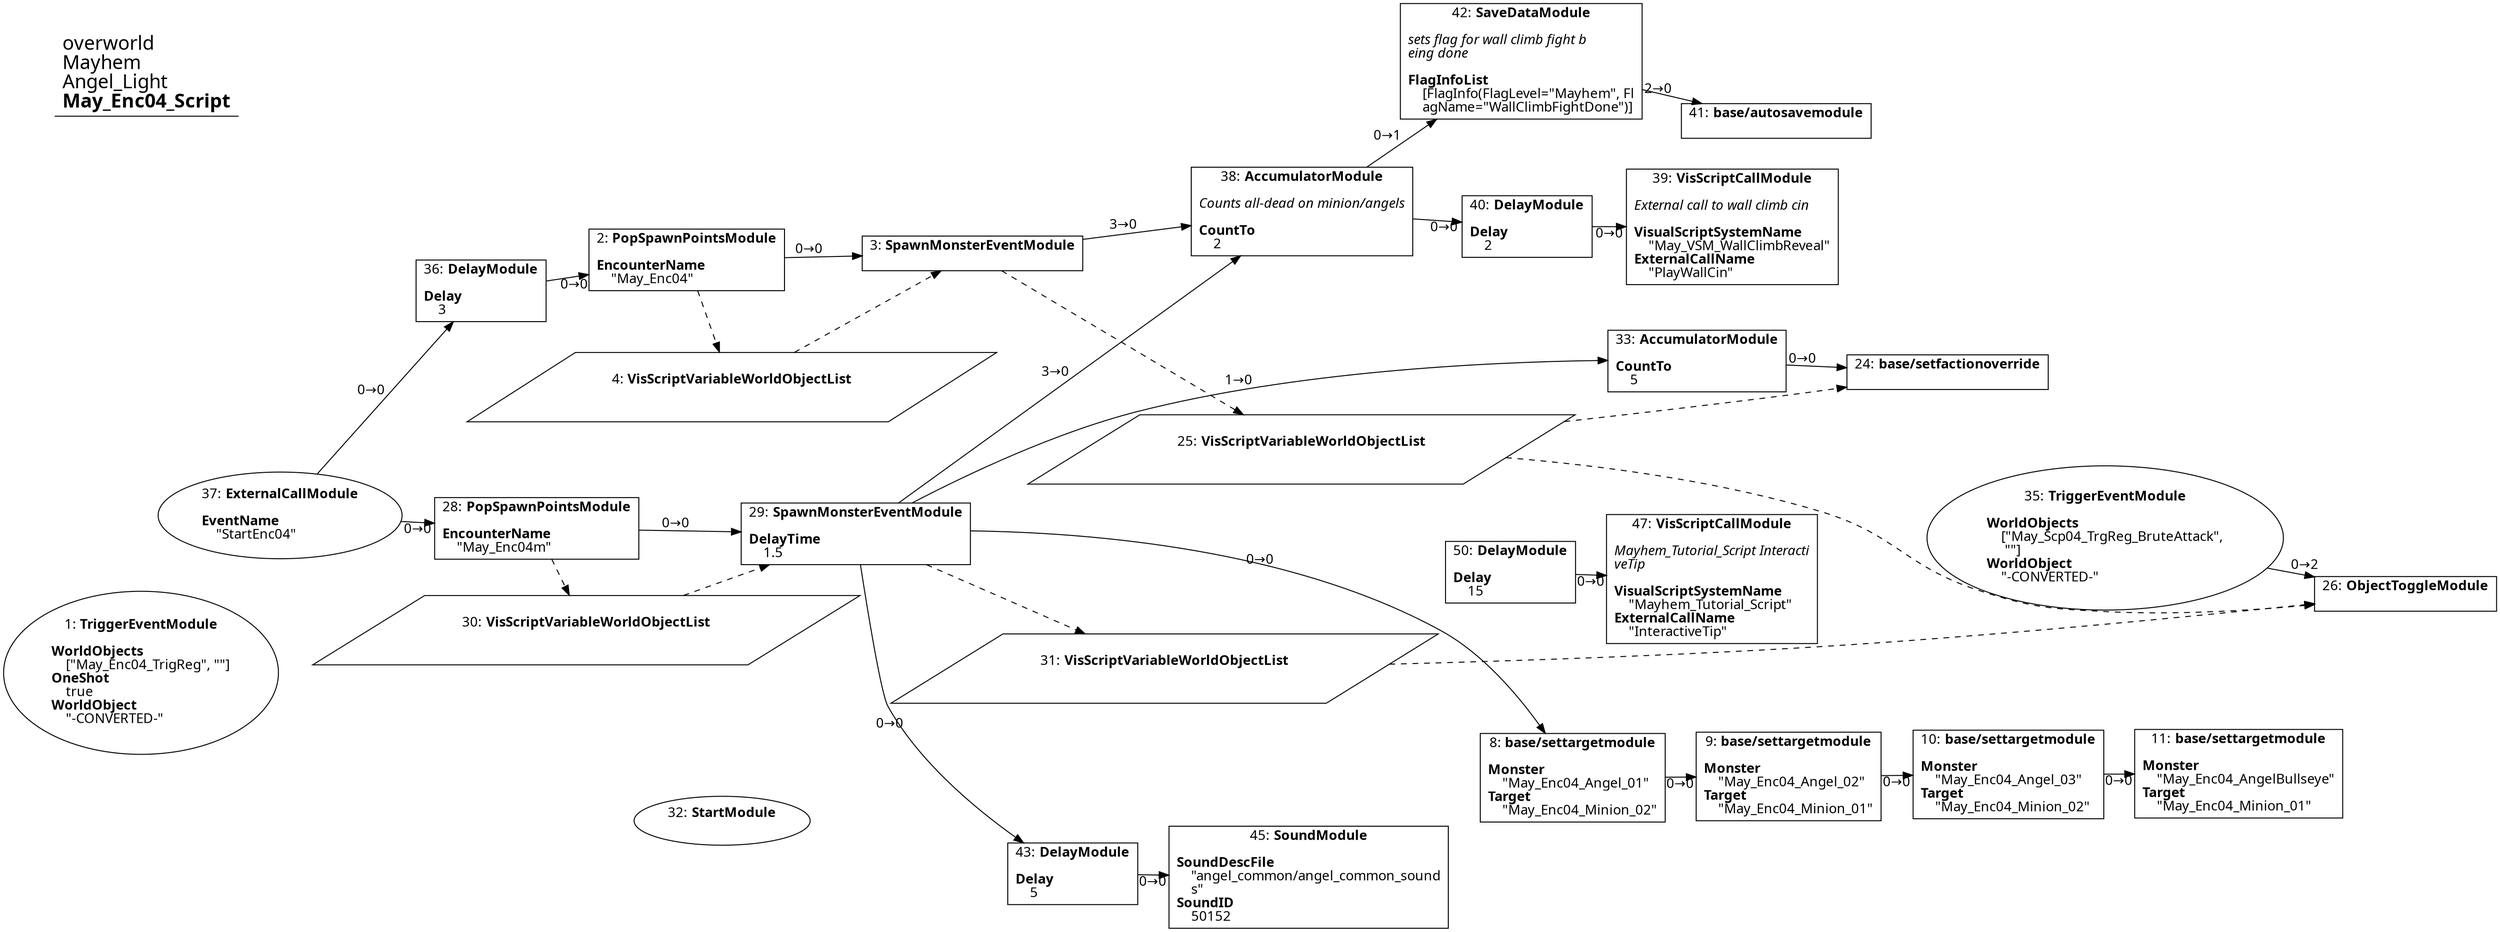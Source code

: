 digraph {
    layout = fdp;
    overlap = prism;
    sep = "+16";
    splines = spline;

    node [ shape = box ];

    graph [ fontname = "Segoe UI" ];
    node [ fontname = "Segoe UI" ];
    edge [ fontname = "Segoe UI" ];

    1 [ label = <1: <b>TriggerEventModule</b><br/><br/><b>WorldObjects</b><br align="left"/>    [&quot;May_Enc04_TrigReg&quot;, &quot;&quot;]<br align="left"/><b>OneShot</b><br align="left"/>    true<br align="left"/><b>WorldObject</b><br align="left"/>    &quot;-CONVERTED-&quot;<br align="left"/>> ];
    1 [ shape = oval ]
    1 [ pos = "-0.62700003,-0.38500002!" ];

    2 [ label = <2: <b>PopSpawnPointsModule</b><br/><br/><b>EncounterName</b><br align="left"/>    &quot;May_Enc04&quot;<br align="left"/>> ];
    2 [ pos = "0.054,0.13800001!" ];
    2 -> 3 [ label = "0→0" ];
    2 -> 4 [ style = dashed ];

    3 [ label = <3: <b>SpawnMonsterEventModule</b><br/><br/>> ];
    3 [ pos = "0.326,0.15100001!" ];
    3 -> 38 [ label = "3→0" ];
    4 -> 3 [ style = dashed ];
    3 -> 25 [ style = dashed ];

    4 [ label = <4: <b>VisScriptVariableWorldObjectList</b><br/><br/>> ];
    4 [ shape = parallelogram ]
    4 [ pos = "0.066,0.008!" ];

    8 [ label = <8: <b>base/settargetmodule</b><br/><br/><b>Monster</b><br align="left"/>    &quot;May_Enc04_Angel_01&quot;<br align="left"/><b>Target</b><br align="left"/>    &quot;May_Enc04_Minion_02&quot;<br align="left"/>> ];
    8 [ pos = "1.113,-0.521!" ];
    8 -> 9 [ label = "0→0" ];

    9 [ label = <9: <b>base/settargetmodule</b><br/><br/><b>Monster</b><br align="left"/>    &quot;May_Enc04_Angel_02&quot;<br align="left"/><b>Target</b><br align="left"/>    &quot;May_Enc04_Minion_01&quot;<br align="left"/>> ];
    9 [ pos = "1.3470001,-0.51900005!" ];
    9 -> 10 [ label = "0→0" ];

    10 [ label = <10: <b>base/settargetmodule</b><br/><br/><b>Monster</b><br align="left"/>    &quot;May_Enc04_Angel_03&quot;<br align="left"/><b>Target</b><br align="left"/>    &quot;May_Enc04_Minion_02&quot;<br align="left"/>> ];
    10 [ pos = "1.5790001,-0.51900005!" ];
    10 -> 11 [ label = "0→0" ];

    11 [ label = <11: <b>base/settargetmodule</b><br/><br/><b>Monster</b><br align="left"/>    &quot;May_Enc04_AngelBullseye&quot;<br align="left"/><b>Target</b><br align="left"/>    &quot;May_Enc04_Minion_01&quot;<br align="left"/>> ];
    11 [ pos = "1.8100001,-0.52000004!" ];

    24 [ label = <24: <b>base/setfactionoverride</b><br/><br/>> ];
    24 [ pos = "1.5170001,0.002!" ];
    25 -> 24 [ style = dashed ];

    25 [ label = <25: <b>VisScriptVariableWorldObjectList</b><br/><br/>> ];
    25 [ shape = parallelogram ]
    25 [ pos = "0.569,-0.117000006!" ];

    26 [ label = <26: <b>ObjectToggleModule</b><br/><br/>> ];
    26 [ pos = "2.108,-0.27600002!" ];
    25 -> 26 [ style = dashed ];
    31 -> 26 [ style = dashed ];

    28 [ label = <28: <b>PopSpawnPointsModule</b><br/><br/><b>EncounterName</b><br align="left"/>    &quot;May_Enc04m&quot;<br align="left"/>> ];
    28 [ pos = "-0.060000002,-0.19100001!" ];
    28 -> 29 [ label = "0→0" ];
    28 -> 30 [ style = dashed ];

    29 [ label = <29: <b>SpawnMonsterEventModule</b><br/><br/><b>DelayTime</b><br align="left"/>    1.5<br align="left"/>> ];
    29 [ pos = "0.19100001,-0.193!" ];
    29 -> 33 [ label = "1→0" ];
    29 -> 8 [ label = "0→0" ];
    29 -> 38 [ label = "3→0" ];
    29 -> 43 [ label = "0→0" ];
    30 -> 29 [ style = dashed ];
    29 -> 31 [ style = dashed ];

    30 [ label = <30: <b>VisScriptVariableWorldObjectList</b><br/><br/>> ];
    30 [ shape = parallelogram ]
    30 [ pos = "-0.048,-0.323!" ];

    31 [ label = <31: <b>VisScriptVariableWorldObjectList</b><br/><br/>> ];
    31 [ shape = parallelogram ]
    31 [ pos = "0.48600003,-0.35900003!" ];

    32 [ label = <32: <b>StartModule</b><br/><br/>> ];
    32 [ shape = oval ]
    32 [ pos = "0.063,-0.568!" ];

    33 [ label = <33: <b>AccumulatorModule</b><br/><br/><b>CountTo</b><br align="left"/>    5<br align="left"/>> ];
    33 [ pos = "1.128,0.002!" ];
    33 -> 24 [ label = "0→0" ];

    35 [ label = <35: <b>TriggerEventModule</b><br/><br/><b>WorldObjects</b><br align="left"/>    [&quot;May_Scp04_TrgReg_BruteAttack&quot;,<br align="left"/>     &quot;&quot;]<br align="left"/><b>WorldObject</b><br align="left"/>    &quot;-CONVERTED-&quot;<br align="left"/>> ];
    35 [ shape = oval ]
    35 [ pos = "1.7780001,-0.21400002!" ];
    35 -> 26 [ label = "0→2" ];

    36 [ label = <36: <b>DelayModule</b><br/><br/><b>Delay</b><br align="left"/>    3<br align="left"/>> ];
    36 [ pos = "-0.16700001,0.098000005!" ];
    36 -> 2 [ label = "0→0" ];

    37 [ label = <37: <b>ExternalCallModule</b><br/><br/><b>EventName</b><br align="left"/>    &quot;StartEnc04&quot;<br align="left"/>> ];
    37 [ shape = oval ]
    37 [ pos = "-0.45100003,-0.19100001!" ];
    37 -> 36 [ label = "0→0" ];
    37 -> 28 [ label = "0→0" ];

    38 [ label = <38: <b>AccumulatorModule</b><br/><br/><i>Counts all-dead on minion/angels<br align="left"/></i><br align="left"/><b>CountTo</b><br align="left"/>    2<br align="left"/>> ];
    38 [ pos = "0.76900005,0.20300001!" ];
    38 -> 40 [ label = "0→0" ];
    38 -> 42 [ label = "0→1" ];

    39 [ label = <39: <b>VisScriptCallModule</b><br/><br/><i>External call to wall climb cin<br align="left"/></i><br align="left"/><b>VisualScriptSystemName</b><br align="left"/>    &quot;May_VSM_WallClimbReveal&quot;<br align="left"/><b>ExternalCallName</b><br align="left"/>    &quot;PlayWallCin&quot;<br align="left"/>> ];
    39 [ pos = "1.2340001,0.20400001!" ];

    40 [ label = <40: <b>DelayModule</b><br/><br/><b>Delay</b><br align="left"/>    2<br align="left"/>> ];
    40 [ pos = "1.041,0.20300001!" ];
    40 -> 39 [ label = "0→0" ];

    41 [ label = <41: <b>base/autosavemodule</b><br/><br/>> ];
    41 [ pos = "1.279,0.31500003!" ];

    42 [ label = <42: <b>SaveDataModule</b><br/><br/><i>sets flag for wall climb fight b<br align="left"/>eing done<br align="left"/></i><br align="left"/><b>FlagInfoList</b><br align="left"/>    [FlagInfo(FlagLevel=&quot;Mayhem&quot;, Fl<br align="left"/>    agName=&quot;WallClimbFightDone&quot;)]<br align="left"/>> ];
    42 [ pos = "1.0400001,0.384!" ];
    42 -> 41 [ label = "2→0" ];

    43 [ label = <43: <b>DelayModule</b><br/><br/><b>Delay</b><br align="left"/>    5<br align="left"/>> ];
    43 [ pos = "0.499,-0.63000005!" ];
    43 -> 45 [ label = "0→0" ];

    45 [ label = <45: <b>SoundModule</b><br/><br/><b>SoundDescFile</b><br align="left"/>    &quot;angel_common/angel_common_sound<br align="left"/>    s&quot;<br align="left"/><b>SoundID</b><br align="left"/>    50152<br align="left"/>> ];
    45 [ pos = "0.68100005,-0.63100004!" ];

    47 [ label = <47: <b>VisScriptCallModule</b><br/><br/><i>Mayhem_Tutorial_Script Interacti<br align="left"/>veTip<br align="left"/></i><br align="left"/><b>VisualScriptSystemName</b><br align="left"/>    &quot;Mayhem_Tutorial_Script&quot;<br align="left"/><b>ExternalCallName</b><br align="left"/>    &quot;InteractiveTip&quot;<br align="left"/>> ];
    47 [ pos = "1.1630001,-0.257!" ];

    50 [ label = <50: <b>DelayModule</b><br/><br/><b>Delay</b><br align="left"/>    15<br align="left"/>> ];
    50 [ pos = "0.98100007,-0.256!" ];
    50 -> 47 [ label = "0→0" ];

    title [ pos = "-0.628,0.38500002!" ];
    title [ shape = underline ];
    title [ label = <<font point-size="20">overworld<br align="left"/>Mayhem<br align="left"/>Angel_Light<br align="left"/><b>May_Enc04_Script</b><br align="left"/></font>> ];
}
